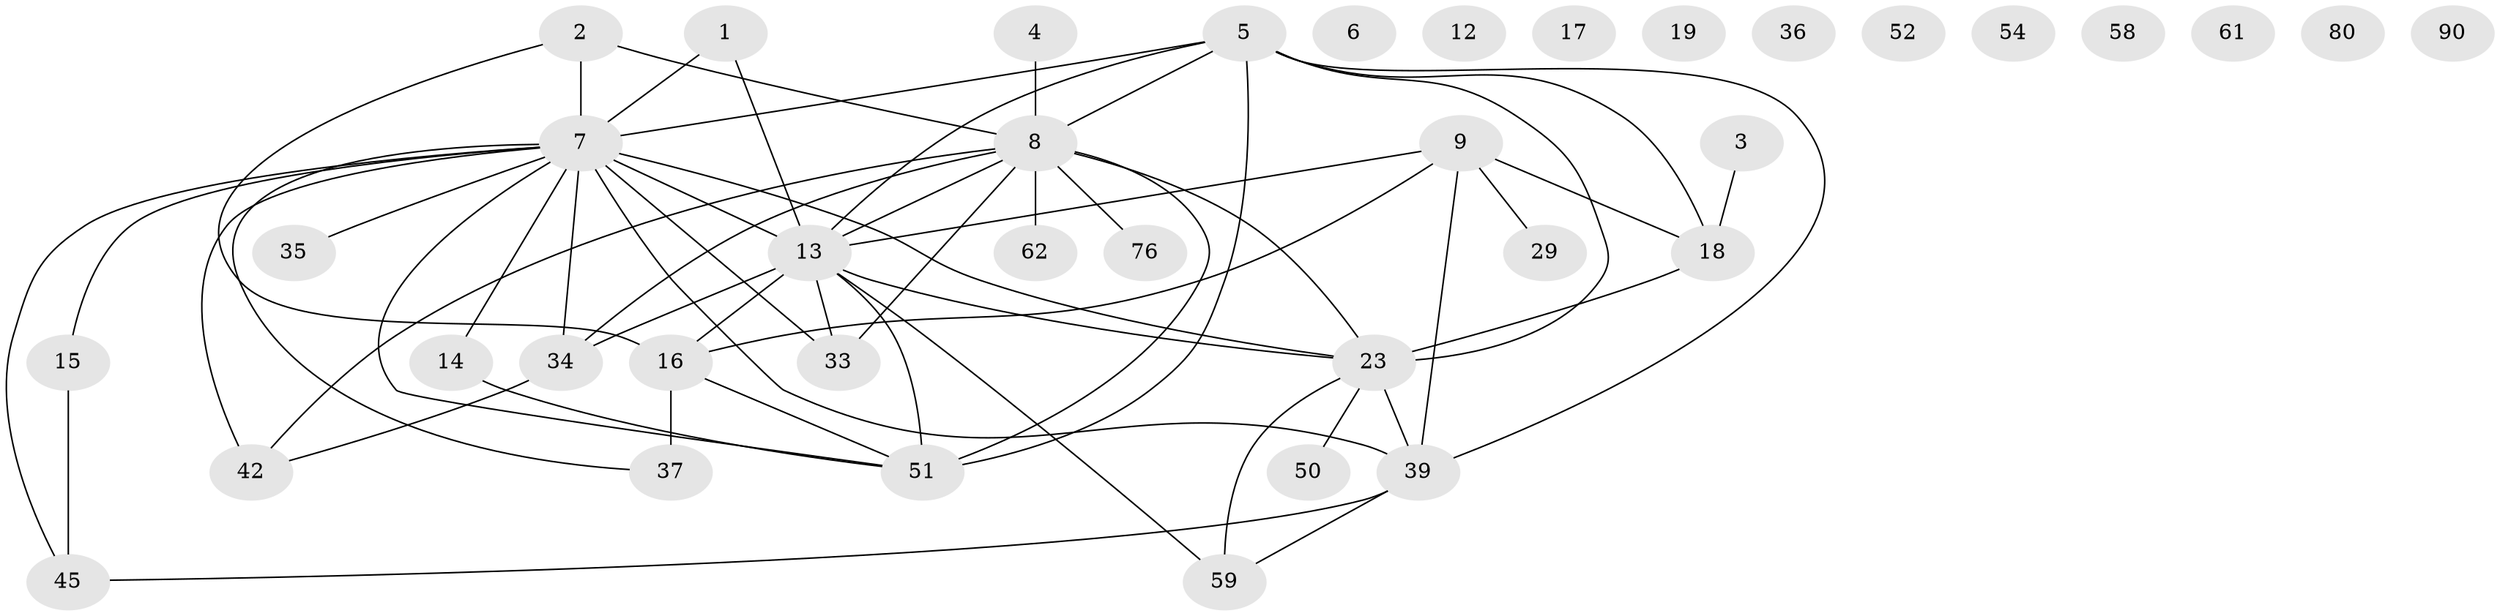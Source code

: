 // original degree distribution, {2: 0.2765957446808511, 1: 0.18085106382978725, 5: 0.06382978723404255, 4: 0.19148936170212766, 3: 0.13829787234042554, 6: 0.06382978723404255, 0: 0.0851063829787234}
// Generated by graph-tools (version 1.1) at 2025/16/03/04/25 18:16:31]
// undirected, 38 vertices, 56 edges
graph export_dot {
graph [start="1"]
  node [color=gray90,style=filled];
  1 [super="+69"];
  2 [super="+65"];
  3 [super="+77"];
  4;
  5 [super="+22+78"];
  6 [super="+46"];
  7 [super="+20+38+10+21"];
  8 [super="+81+44+31"];
  9 [super="+89+82+11"];
  12;
  13 [super="+74+26"];
  14;
  15 [super="+25"];
  16 [super="+94+27+32"];
  17;
  18 [super="+40"];
  19 [super="+68"];
  23 [super="+53"];
  29 [super="+43"];
  33 [super="+63"];
  34 [super="+49+47"];
  35 [super="+75"];
  36;
  37;
  39 [super="+64"];
  42;
  45 [super="+55"];
  50 [super="+84"];
  51 [super="+56"];
  52;
  54;
  58;
  59 [super="+83"];
  61 [super="+66"];
  62 [super="+67"];
  76;
  80;
  90;
  1 -- 7;
  1 -- 13;
  2 -- 8;
  2 -- 16;
  2 -- 7;
  3 -- 18;
  4 -- 8;
  5 -- 8 [weight=2];
  5 -- 13;
  5 -- 18;
  5 -- 51;
  5 -- 23;
  5 -- 7;
  5 -- 39;
  7 -- 33;
  7 -- 42;
  7 -- 13 [weight=2];
  7 -- 45;
  7 -- 35;
  7 -- 37;
  7 -- 39;
  7 -- 51;
  7 -- 23 [weight=2];
  7 -- 14;
  7 -- 34;
  7 -- 15;
  8 -- 51 [weight=2];
  8 -- 13;
  8 -- 62 [weight=2];
  8 -- 33;
  8 -- 42;
  8 -- 76;
  8 -- 23;
  8 -- 34;
  9 -- 29;
  9 -- 16;
  9 -- 18;
  9 -- 13;
  9 -- 39;
  13 -- 16;
  13 -- 33 [weight=2];
  13 -- 23;
  13 -- 59;
  13 -- 51 [weight=2];
  13 -- 34;
  14 -- 51;
  15 -- 45;
  16 -- 51;
  16 -- 37 [weight=2];
  18 -- 23;
  23 -- 50;
  23 -- 59;
  23 -- 39;
  34 -- 42;
  39 -- 45;
  39 -- 59;
}
